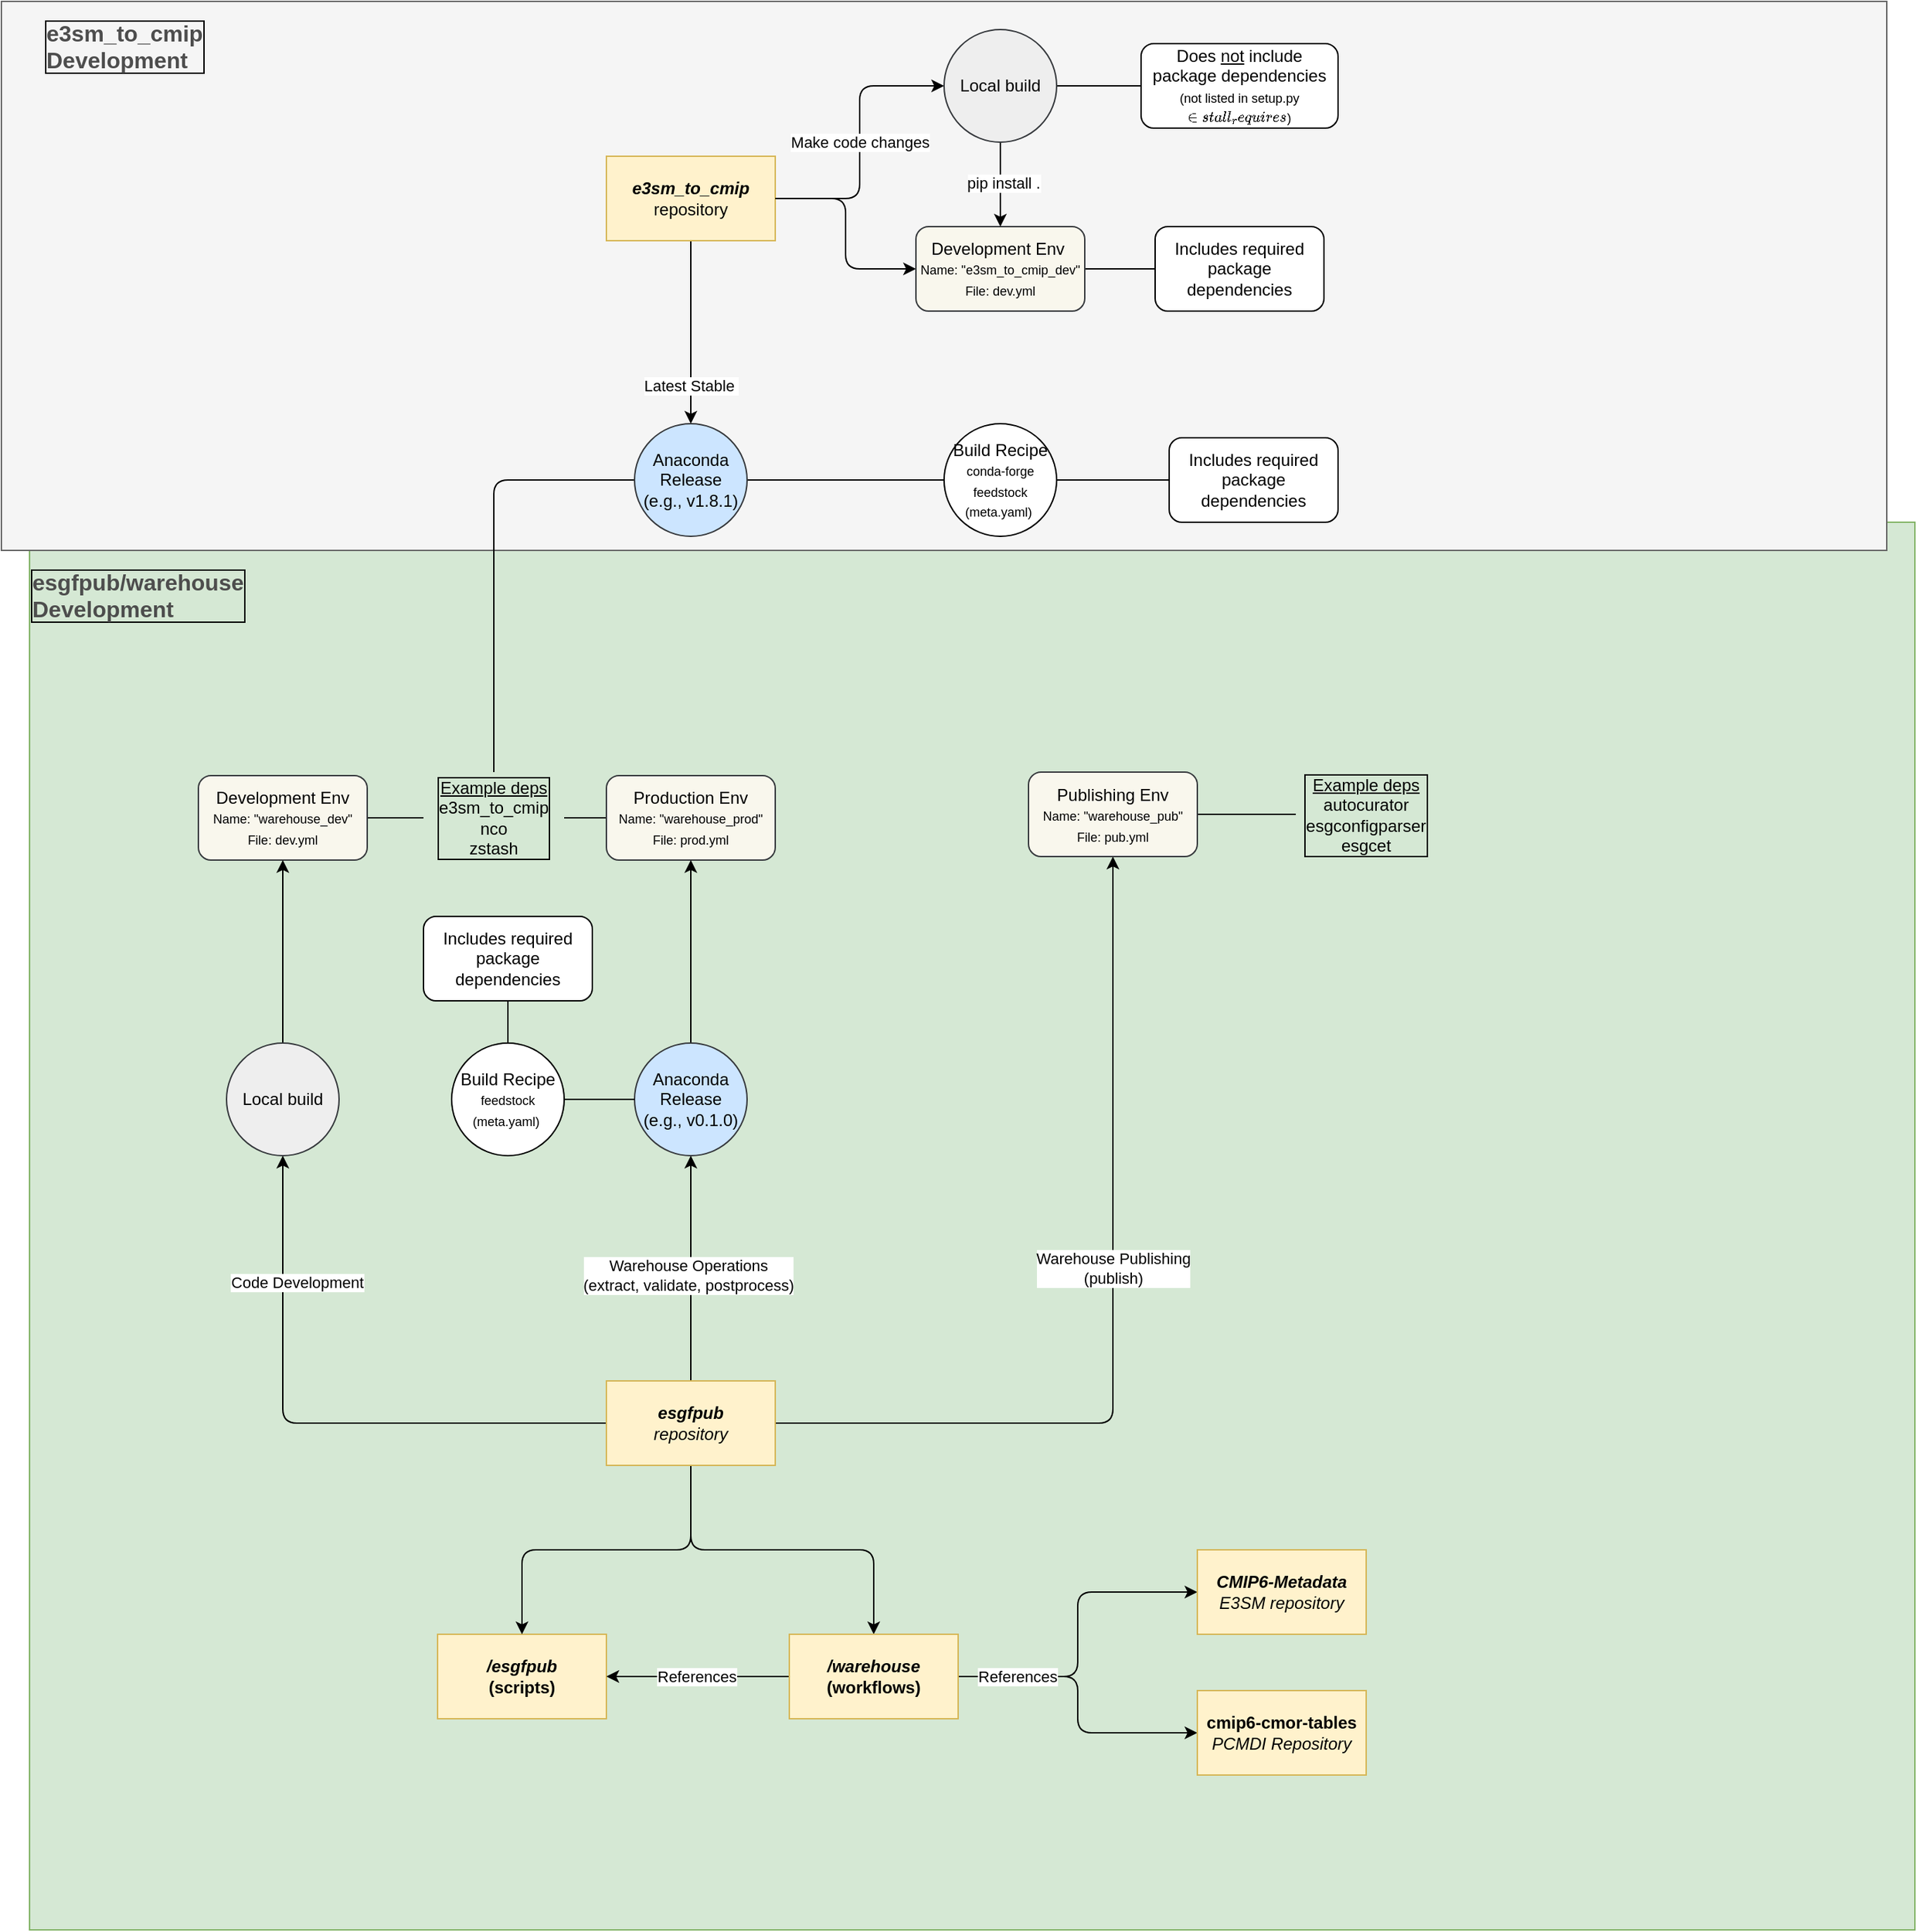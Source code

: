 <mxfile>
    <diagram id="xA6ipHKzNDfODZv20NMS" name="Page-1">
        <mxGraphModel dx="2922" dy="2275" grid="1" gridSize="10" guides="1" tooltips="1" connect="1" arrows="1" fold="1" page="1" pageScale="1" pageWidth="850" pageHeight="1100" math="0" shadow="0">
            <root>
                <mxCell id="0"/>
                <mxCell id="1" parent="0"/>
                <mxCell id="54" value="" style="rounded=0;whiteSpace=wrap;html=1;fillColor=#d5e8d4;strokeColor=#82b366;" parent="1" vertex="1">
                    <mxGeometry x="-110" y="320" width="1340" height="1000" as="geometry"/>
                </mxCell>
                <mxCell id="53" value="" style="rounded=0;whiteSpace=wrap;html=1;fillColor=#f5f5f5;strokeColor=#666666;fontColor=#333333;" parent="1" vertex="1">
                    <mxGeometry x="-130" y="-50" width="1340" height="390" as="geometry"/>
                </mxCell>
                <mxCell id="14" style="edgeStyle=orthogonalEdgeStyle;html=1;" parent="1" source="2" target="4" edge="1">
                    <mxGeometry relative="1" as="geometry"/>
                </mxCell>
                <mxCell id="81" value="Latest Stable&amp;nbsp;" style="edgeLabel;html=1;align=center;verticalAlign=middle;resizable=0;points=[];" parent="14" vertex="1" connectable="0">
                    <mxGeometry x="0.577" relative="1" as="geometry">
                        <mxPoint as="offset"/>
                    </mxGeometry>
                </mxCell>
                <mxCell id="49" value="Make code changes" style="edgeStyle=orthogonalEdgeStyle;html=1;entryX=0;entryY=0.5;entryDx=0;entryDy=0;startArrow=none;startFill=0;endArrow=classic;endFill=1;" parent="1" source="2" target="48" edge="1">
                    <mxGeometry relative="1" as="geometry"/>
                </mxCell>
                <mxCell id="2" value="&lt;i&gt;&lt;b&gt;e3sm_to_cmip&lt;/b&gt;&lt;/i&gt;&lt;br&gt;repository" style="rounded=0;whiteSpace=wrap;html=1;fillColor=#fff2cc;strokeColor=#d6b656;" parent="1" vertex="1">
                    <mxGeometry x="300" y="60" width="120" height="60" as="geometry"/>
                </mxCell>
                <mxCell id="3" value="&lt;b&gt;&lt;i&gt;/esgfpub &lt;/i&gt;&lt;br&gt;(scripts)&lt;/b&gt;" style="rounded=0;whiteSpace=wrap;html=1;fillColor=#fff2cc;strokeColor=#d6b656;" parent="1" vertex="1">
                    <mxGeometry x="180" y="1110" width="120" height="60" as="geometry"/>
                </mxCell>
                <mxCell id="226" style="edgeStyle=orthogonalEdgeStyle;html=1;endArrow=none;endFill=0;" edge="1" parent="1" source="4" target="28">
                    <mxGeometry relative="1" as="geometry"/>
                </mxCell>
                <mxCell id="233" style="edgeStyle=orthogonalEdgeStyle;html=1;endArrow=none;endFill=0;" edge="1" parent="1" source="4" target="164">
                    <mxGeometry relative="1" as="geometry"/>
                </mxCell>
                <mxCell id="4" value="Anaconda Release &lt;br&gt;(e.g., v1.8.1)" style="ellipse;whiteSpace=wrap;html=1;aspect=fixed;fillColor=#cce5ff;strokeColor=#36393d;" parent="1" vertex="1">
                    <mxGeometry x="320" y="250" width="80" height="80" as="geometry"/>
                </mxCell>
                <mxCell id="33" style="edgeStyle=orthogonalEdgeStyle;html=1;startArrow=none;startFill=0;endArrow=none;endFill=0;" parent="1" source="6" target="32" edge="1">
                    <mxGeometry relative="1" as="geometry"/>
                </mxCell>
                <mxCell id="52" style="edgeStyle=orthogonalEdgeStyle;html=1;entryX=1;entryY=0.5;entryDx=0;entryDy=0;startArrow=classic;startFill=1;endArrow=none;endFill=0;" parent="1" source="6" target="2" edge="1">
                    <mxGeometry relative="1" as="geometry"/>
                </mxCell>
                <mxCell id="6" value="Development Env&amp;nbsp;&lt;br&gt;&lt;font style=&quot;font-size: 9px&quot;&gt;Name: &quot;e3sm_to_cmip_dev&quot;&lt;br&gt;File: dev.yml&lt;/font&gt;" style="rounded=1;whiteSpace=wrap;html=1;fillColor=#f9f7ed;strokeColor=#36393d;" parent="1" vertex="1">
                    <mxGeometry x="520" y="110" width="120" height="60" as="geometry"/>
                </mxCell>
                <mxCell id="229" style="edgeStyle=orthogonalEdgeStyle;html=1;endArrow=none;endFill=0;" edge="1" parent="1" source="28" target="30">
                    <mxGeometry relative="1" as="geometry"/>
                </mxCell>
                <mxCell id="28" value="Build Recipe&lt;br&gt;&lt;font style=&quot;font-size: 9px&quot;&gt;conda-forge feedstock (meta.yaml)&amp;nbsp;&lt;/font&gt;" style="ellipse;whiteSpace=wrap;html=1;aspect=fixed;" parent="1" vertex="1">
                    <mxGeometry x="540" y="250" width="80" height="80" as="geometry"/>
                </mxCell>
                <mxCell id="30" value="Includes required package dependencies" style="rounded=1;whiteSpace=wrap;html=1;" parent="1" vertex="1">
                    <mxGeometry x="700" y="260" width="120" height="60" as="geometry"/>
                </mxCell>
                <mxCell id="32" value="Includes required package dependencies" style="rounded=1;whiteSpace=wrap;html=1;" parent="1" vertex="1">
                    <mxGeometry x="690" y="110" width="120" height="60" as="geometry"/>
                </mxCell>
                <mxCell id="50" style="edgeStyle=orthogonalEdgeStyle;html=1;startArrow=none;startFill=0;endArrow=classic;endFill=1;" parent="1" source="48" target="6" edge="1">
                    <mxGeometry relative="1" as="geometry"/>
                </mxCell>
                <mxCell id="51" value="pip install ." style="edgeLabel;html=1;align=center;verticalAlign=middle;resizable=0;points=[];" parent="50" vertex="1" connectable="0">
                    <mxGeometry x="-0.043" y="2" relative="1" as="geometry">
                        <mxPoint as="offset"/>
                    </mxGeometry>
                </mxCell>
                <mxCell id="67" style="edgeStyle=orthogonalEdgeStyle;html=1;startArrow=none;startFill=0;endArrow=none;endFill=0;" parent="1" source="48" target="66" edge="1">
                    <mxGeometry relative="1" as="geometry"/>
                </mxCell>
                <mxCell id="48" value="Local build" style="ellipse;whiteSpace=wrap;html=1;aspect=fixed;fillColor=#eeeeee;strokeColor=#36393d;" parent="1" vertex="1">
                    <mxGeometry x="540" y="-30" width="80" height="80" as="geometry"/>
                </mxCell>
                <mxCell id="57" value="e3sm_to_cmip&#10;Development" style="align=left;fontSize=16;fontStyle=1;strokeColor=none;fillColor=none;fontColor=#4D4D4D;spacingTop=-8;resizable=0;labelBorderColor=default;" parent="1" vertex="1">
                    <mxGeometry x="-100" y="-30" width="180" height="30" as="geometry"/>
                </mxCell>
                <mxCell id="65" value="esgfpub/warehouse&#10;Development" style="align=left;fontSize=16;fontStyle=1;strokeColor=none;fillColor=none;fontColor=#4D4D4D;spacingTop=-8;resizable=0;labelBackgroundColor=none;labelBorderColor=default;" parent="1" vertex="1">
                    <mxGeometry x="-110" y="360" width="180" height="30" as="geometry"/>
                </mxCell>
                <mxCell id="66" value="Does &lt;u&gt;not&lt;/u&gt; include package dependencies &lt;br&gt;&lt;font style=&quot;font-size: 9px&quot;&gt;(not listed in setup.py `install_requires`)&lt;/font&gt;" style="rounded=1;whiteSpace=wrap;html=1;" parent="1" vertex="1">
                    <mxGeometry x="680" y="-20" width="140" height="60" as="geometry"/>
                </mxCell>
                <mxCell id="220" style="edgeStyle=orthogonalEdgeStyle;html=1;endArrow=none;endFill=0;" edge="1" parent="1" source="83" target="164">
                    <mxGeometry relative="1" as="geometry"/>
                </mxCell>
                <mxCell id="83" value="Production Env&lt;br&gt;&lt;font style=&quot;font-size: 9px&quot;&gt;Name: &quot;warehouse_prod&quot;&lt;br&gt;File: prod.yml&lt;/font&gt;" style="rounded=1;whiteSpace=wrap;html=1;fillColor=#f9f7ed;strokeColor=#36393d;" parent="1" vertex="1">
                    <mxGeometry x="300" y="500" width="120" height="60" as="geometry"/>
                </mxCell>
                <mxCell id="168" style="edgeStyle=orthogonalEdgeStyle;html=1;startArrow=none;startFill=0;endArrow=classic;endFill=1;entryX=0.5;entryY=0;entryDx=0;entryDy=0;exitX=0.5;exitY=1;exitDx=0;exitDy=0;" parent="1" target="3" edge="1" source="99">
                    <mxGeometry relative="1" as="geometry">
                        <mxPoint x="370" y="990" as="sourcePoint"/>
                        <Array as="points">
                            <mxPoint x="360" y="1050"/>
                            <mxPoint x="240" y="1050"/>
                            <mxPoint x="240" y="1110"/>
                        </Array>
                    </mxGeometry>
                </mxCell>
                <mxCell id="193" style="edgeStyle=orthogonalEdgeStyle;html=1;entryX=0.5;entryY=0;entryDx=0;entryDy=0;exitX=0.5;exitY=1;exitDx=0;exitDy=0;" parent="1" source="99" target="138" edge="1">
                    <mxGeometry relative="1" as="geometry">
                        <Array as="points">
                            <mxPoint x="360" y="1050"/>
                            <mxPoint x="490" y="1050"/>
                        </Array>
                    </mxGeometry>
                </mxCell>
                <mxCell id="214" style="edgeStyle=orthogonalEdgeStyle;html=1;entryX=0.5;entryY=1;entryDx=0;entryDy=0;" edge="1" parent="1" source="99" target="210">
                    <mxGeometry relative="1" as="geometry">
                        <Array as="points">
                            <mxPoint x="660" y="960"/>
                            <mxPoint x="660" y="560"/>
                        </Array>
                    </mxGeometry>
                </mxCell>
                <mxCell id="232" value="Warehouse Publishing &lt;br&gt;(publish)" style="edgeLabel;html=1;align=center;verticalAlign=middle;resizable=0;points=[];" vertex="1" connectable="0" parent="214">
                    <mxGeometry x="-0.698" y="2" relative="1" as="geometry">
                        <mxPoint x="143" y="-108" as="offset"/>
                    </mxGeometry>
                </mxCell>
                <mxCell id="217" style="edgeStyle=orthogonalEdgeStyle;html=1;" edge="1" parent="1" source="99" target="161">
                    <mxGeometry relative="1" as="geometry"/>
                </mxCell>
                <mxCell id="231" value="Code Development" style="edgeLabel;html=1;align=center;verticalAlign=middle;resizable=0;points=[];" vertex="1" connectable="0" parent="217">
                    <mxGeometry x="-0.367" y="4" relative="1" as="geometry">
                        <mxPoint x="-87" y="-104" as="offset"/>
                    </mxGeometry>
                </mxCell>
                <mxCell id="218" style="edgeStyle=orthogonalEdgeStyle;html=1;" edge="1" parent="1" source="99" target="154">
                    <mxGeometry relative="1" as="geometry"/>
                </mxCell>
                <mxCell id="224" value="Warehouse Operations &lt;br&gt;(extract, validate, postprocess)" style="edgeLabel;html=1;align=center;verticalAlign=middle;resizable=0;points=[];" vertex="1" connectable="0" parent="218">
                    <mxGeometry x="-0.062" y="2" relative="1" as="geometry">
                        <mxPoint as="offset"/>
                    </mxGeometry>
                </mxCell>
                <mxCell id="99" value="&lt;i&gt;&lt;b&gt;esgfpub&lt;/b&gt;&lt;br&gt;repository&lt;br&gt;&lt;/i&gt;" style="rounded=0;whiteSpace=wrap;html=1;fillColor=#fff2cc;strokeColor=#d6b656;" parent="1" vertex="1">
                    <mxGeometry x="300" y="930" width="120" height="60" as="geometry"/>
                </mxCell>
                <mxCell id="202" style="edgeStyle=orthogonalEdgeStyle;html=1;" parent="1" source="138" target="197" edge="1">
                    <mxGeometry relative="1" as="geometry"/>
                </mxCell>
                <mxCell id="204" style="edgeStyle=orthogonalEdgeStyle;html=1;" parent="1" source="138" target="198" edge="1">
                    <mxGeometry relative="1" as="geometry"/>
                </mxCell>
                <mxCell id="209" value="References" style="edgeLabel;html=1;align=center;verticalAlign=middle;resizable=0;points=[];" parent="204" vertex="1" connectable="0">
                    <mxGeometry x="-0.62" y="-3" relative="1" as="geometry">
                        <mxPoint x="2" y="-3" as="offset"/>
                    </mxGeometry>
                </mxCell>
                <mxCell id="207" style="edgeStyle=orthogonalEdgeStyle;html=1;exitX=0;exitY=0.5;exitDx=0;exitDy=0;" parent="1" source="138" target="3" edge="1">
                    <mxGeometry relative="1" as="geometry"/>
                </mxCell>
                <mxCell id="208" value="References" style="edgeLabel;html=1;align=center;verticalAlign=middle;resizable=0;points=[];" parent="207" vertex="1" connectable="0">
                    <mxGeometry x="0.15" y="-2" relative="1" as="geometry">
                        <mxPoint x="9" y="2" as="offset"/>
                    </mxGeometry>
                </mxCell>
                <mxCell id="138" value="&lt;b&gt;&lt;i&gt;/warehouse &lt;/i&gt;(workflows)&lt;/b&gt;" style="rounded=0;whiteSpace=wrap;html=1;fillColor=#fff2cc;strokeColor=#d6b656;" parent="1" vertex="1">
                    <mxGeometry x="430" y="1110" width="120" height="60" as="geometry"/>
                </mxCell>
                <mxCell id="159" style="edgeStyle=orthogonalEdgeStyle;html=1;startArrow=none;startFill=0;endArrow=classic;endFill=1;" parent="1" source="154" target="83" edge="1">
                    <mxGeometry relative="1" as="geometry"/>
                </mxCell>
                <mxCell id="154" value="Anaconda Release &lt;br&gt;(e.g., v0.1.0)" style="ellipse;whiteSpace=wrap;html=1;aspect=fixed;fillColor=#cce5ff;strokeColor=#36393d;" parent="1" vertex="1">
                    <mxGeometry x="320" y="690" width="80" height="80" as="geometry"/>
                </mxCell>
                <mxCell id="219" style="edgeStyle=orthogonalEdgeStyle;html=1;endArrow=none;endFill=0;" edge="1" parent="1" source="157" target="164">
                    <mxGeometry relative="1" as="geometry"/>
                </mxCell>
                <mxCell id="157" value="Development Env&lt;br&gt;&lt;font style=&quot;font-size: 9px&quot;&gt;Name: &quot;warehouse_dev&quot;&lt;br&gt;File: dev.yml&lt;/font&gt;" style="rounded=1;whiteSpace=wrap;html=1;fillColor=#f9f7ed;strokeColor=#36393d;" parent="1" vertex="1">
                    <mxGeometry x="10" y="500" width="120" height="60" as="geometry"/>
                </mxCell>
                <mxCell id="222" style="edgeStyle=orthogonalEdgeStyle;html=1;" edge="1" parent="1" source="161" target="157">
                    <mxGeometry relative="1" as="geometry"/>
                </mxCell>
                <mxCell id="161" value="Local build&lt;br&gt;" style="ellipse;whiteSpace=wrap;html=1;aspect=fixed;fillColor=#eeeeee;strokeColor=#36393d;" parent="1" vertex="1">
                    <mxGeometry x="30" y="690" width="80" height="80" as="geometry"/>
                </mxCell>
                <mxCell id="164" value="&lt;u&gt;Example deps&lt;/u&gt;&lt;br&gt;e3sm_to_cmip&lt;br&gt;nco&lt;br&gt;zstash" style="text;html=1;strokeColor=none;fillColor=none;align=center;verticalAlign=middle;whiteSpace=wrap;rounded=0;labelBorderColor=default;" parent="1" vertex="1">
                    <mxGeometry x="170" y="497.5" width="100" height="65" as="geometry"/>
                </mxCell>
                <mxCell id="187" style="edgeStyle=orthogonalEdgeStyle;html=1;fontSize=9;startArrow=none;startFill=0;endArrow=none;endFill=0;" parent="1" source="186" target="154" edge="1">
                    <mxGeometry relative="1" as="geometry"/>
                </mxCell>
                <mxCell id="186" value="Build Recipe&lt;br&gt;&lt;font style=&quot;font-size: 9px&quot;&gt;feedstock (meta.yaml)&amp;nbsp;&lt;/font&gt;" style="ellipse;whiteSpace=wrap;html=1;aspect=fixed;" parent="1" vertex="1">
                    <mxGeometry x="190" y="690" width="80" height="80" as="geometry"/>
                </mxCell>
                <mxCell id="189" style="edgeStyle=orthogonalEdgeStyle;html=1;fontSize=9;startArrow=none;startFill=0;endArrow=none;endFill=0;" parent="1" source="188" target="186" edge="1">
                    <mxGeometry relative="1" as="geometry"/>
                </mxCell>
                <mxCell id="188" value="Includes required package dependencies" style="rounded=1;whiteSpace=wrap;html=1;" parent="1" vertex="1">
                    <mxGeometry x="170" y="600" width="120" height="60" as="geometry"/>
                </mxCell>
                <mxCell id="197" value="&lt;i&gt;&lt;b&gt;CMIP6-Metadata&lt;br&gt;&lt;/b&gt;E3SM repository&lt;br&gt;&lt;/i&gt;" style="rounded=0;whiteSpace=wrap;html=1;fillColor=#fff2cc;strokeColor=#d6b656;" parent="1" vertex="1">
                    <mxGeometry x="720" y="1050" width="120" height="60" as="geometry"/>
                </mxCell>
                <mxCell id="198" value="&lt;b&gt;cmip6-cmor-tables&lt;/b&gt;&lt;br&gt;&lt;i&gt;PCMDI Repository&lt;/i&gt;" style="rounded=0;whiteSpace=wrap;html=1;fillColor=#fff2cc;strokeColor=#d6b656;" parent="1" vertex="1">
                    <mxGeometry x="720" y="1150" width="120" height="60" as="geometry"/>
                </mxCell>
                <mxCell id="223" style="edgeStyle=orthogonalEdgeStyle;html=1;endArrow=none;endFill=0;" edge="1" parent="1" source="210" target="211">
                    <mxGeometry relative="1" as="geometry"/>
                </mxCell>
                <mxCell id="210" value="Publishing Env&lt;br&gt;&lt;font style=&quot;font-size: 9px&quot;&gt;Name: &quot;warehouse_pub&quot;&lt;br&gt;File: pub.yml&lt;/font&gt;" style="rounded=1;whiteSpace=wrap;html=1;fillColor=#f9f7ed;strokeColor=#36393d;" vertex="1" parent="1">
                    <mxGeometry x="600" y="497.5" width="120" height="60" as="geometry"/>
                </mxCell>
                <mxCell id="211" value="&lt;u&gt;Example deps&lt;/u&gt;&lt;br&gt;autocurator&lt;br&gt;esgconfigparser&lt;br&gt;esgcet" style="text;html=1;strokeColor=none;fillColor=none;align=center;verticalAlign=middle;whiteSpace=wrap;rounded=0;labelBorderColor=default;" vertex="1" parent="1">
                    <mxGeometry x="790" y="437.5" width="100" height="180" as="geometry"/>
                </mxCell>
            </root>
        </mxGraphModel>
    </diagram>
</mxfile>